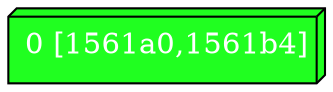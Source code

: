 diGraph libnss3{
	libnss3_0  [style=filled fillcolor="#20FF20" fontcolor="#ffffff" shape=box3d label="0 [1561a0,1561b4]"]


}